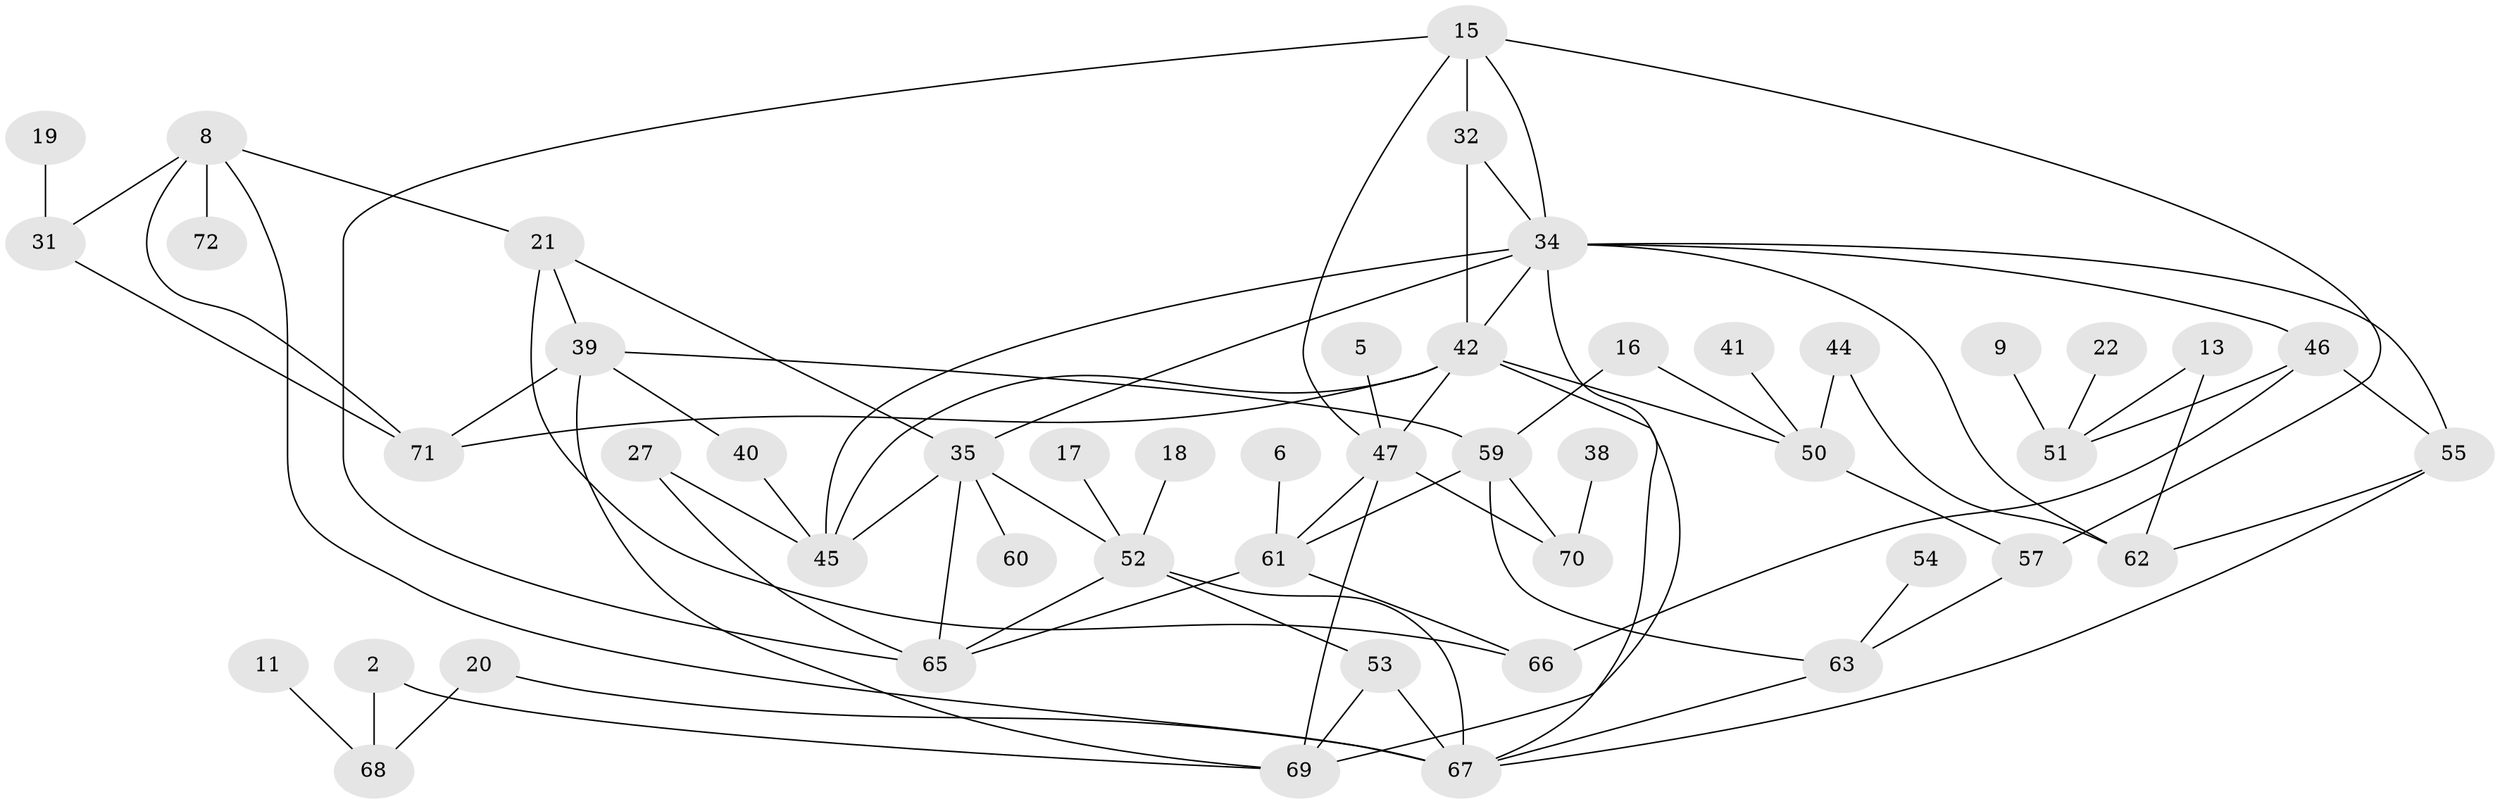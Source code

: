 // original degree distribution, {0: 0.1527777777777778, 2: 0.2222222222222222, 4: 0.09027777777777778, 5: 0.06944444444444445, 3: 0.20833333333333334, 1: 0.2361111111111111, 6: 0.020833333333333332}
// Generated by graph-tools (version 1.1) at 2025/00/03/09/25 03:00:54]
// undirected, 49 vertices, 81 edges
graph export_dot {
graph [start="1"]
  node [color=gray90,style=filled];
  2;
  5;
  6;
  8;
  9;
  11;
  13;
  15;
  16;
  17;
  18;
  19;
  20;
  21;
  22;
  27;
  31;
  32;
  34;
  35;
  38;
  39;
  40;
  41;
  42;
  44;
  45;
  46;
  47;
  50;
  51;
  52;
  53;
  54;
  55;
  57;
  59;
  60;
  61;
  62;
  63;
  65;
  66;
  67;
  68;
  69;
  70;
  71;
  72;
  2 -- 68 [weight=1.0];
  2 -- 69 [weight=1.0];
  5 -- 47 [weight=1.0];
  6 -- 61 [weight=1.0];
  8 -- 21 [weight=1.0];
  8 -- 31 [weight=1.0];
  8 -- 67 [weight=1.0];
  8 -- 71 [weight=1.0];
  8 -- 72 [weight=1.0];
  9 -- 51 [weight=1.0];
  11 -- 68 [weight=1.0];
  13 -- 51 [weight=1.0];
  13 -- 62 [weight=1.0];
  15 -- 32 [weight=1.0];
  15 -- 34 [weight=1.0];
  15 -- 47 [weight=1.0];
  15 -- 57 [weight=1.0];
  15 -- 65 [weight=1.0];
  16 -- 50 [weight=1.0];
  16 -- 59 [weight=1.0];
  17 -- 52 [weight=1.0];
  18 -- 52 [weight=1.0];
  19 -- 31 [weight=1.0];
  20 -- 67 [weight=1.0];
  20 -- 68 [weight=1.0];
  21 -- 35 [weight=1.0];
  21 -- 39 [weight=1.0];
  21 -- 66 [weight=1.0];
  22 -- 51 [weight=1.0];
  27 -- 45 [weight=1.0];
  27 -- 65 [weight=1.0];
  31 -- 71 [weight=1.0];
  32 -- 34 [weight=1.0];
  32 -- 42 [weight=1.0];
  34 -- 35 [weight=1.0];
  34 -- 42 [weight=1.0];
  34 -- 45 [weight=1.0];
  34 -- 46 [weight=1.0];
  34 -- 55 [weight=1.0];
  34 -- 62 [weight=1.0];
  34 -- 69 [weight=1.0];
  35 -- 45 [weight=1.0];
  35 -- 52 [weight=1.0];
  35 -- 60 [weight=1.0];
  35 -- 65 [weight=1.0];
  38 -- 70 [weight=1.0];
  39 -- 40 [weight=1.0];
  39 -- 59 [weight=1.0];
  39 -- 69 [weight=1.0];
  39 -- 71 [weight=1.0];
  40 -- 45 [weight=1.0];
  41 -- 50 [weight=1.0];
  42 -- 45 [weight=1.0];
  42 -- 47 [weight=1.0];
  42 -- 50 [weight=1.0];
  42 -- 67 [weight=1.0];
  42 -- 71 [weight=1.0];
  44 -- 50 [weight=1.0];
  44 -- 62 [weight=1.0];
  46 -- 51 [weight=1.0];
  46 -- 55 [weight=1.0];
  46 -- 66 [weight=1.0];
  47 -- 61 [weight=1.0];
  47 -- 69 [weight=1.0];
  47 -- 70 [weight=1.0];
  50 -- 57 [weight=1.0];
  52 -- 53 [weight=1.0];
  52 -- 65 [weight=1.0];
  52 -- 67 [weight=1.0];
  53 -- 67 [weight=1.0];
  53 -- 69 [weight=1.0];
  54 -- 63 [weight=1.0];
  55 -- 62 [weight=1.0];
  55 -- 67 [weight=1.0];
  57 -- 63 [weight=1.0];
  59 -- 61 [weight=1.0];
  59 -- 63 [weight=1.0];
  59 -- 70 [weight=1.0];
  61 -- 65 [weight=1.0];
  61 -- 66 [weight=1.0];
  63 -- 67 [weight=1.0];
}
